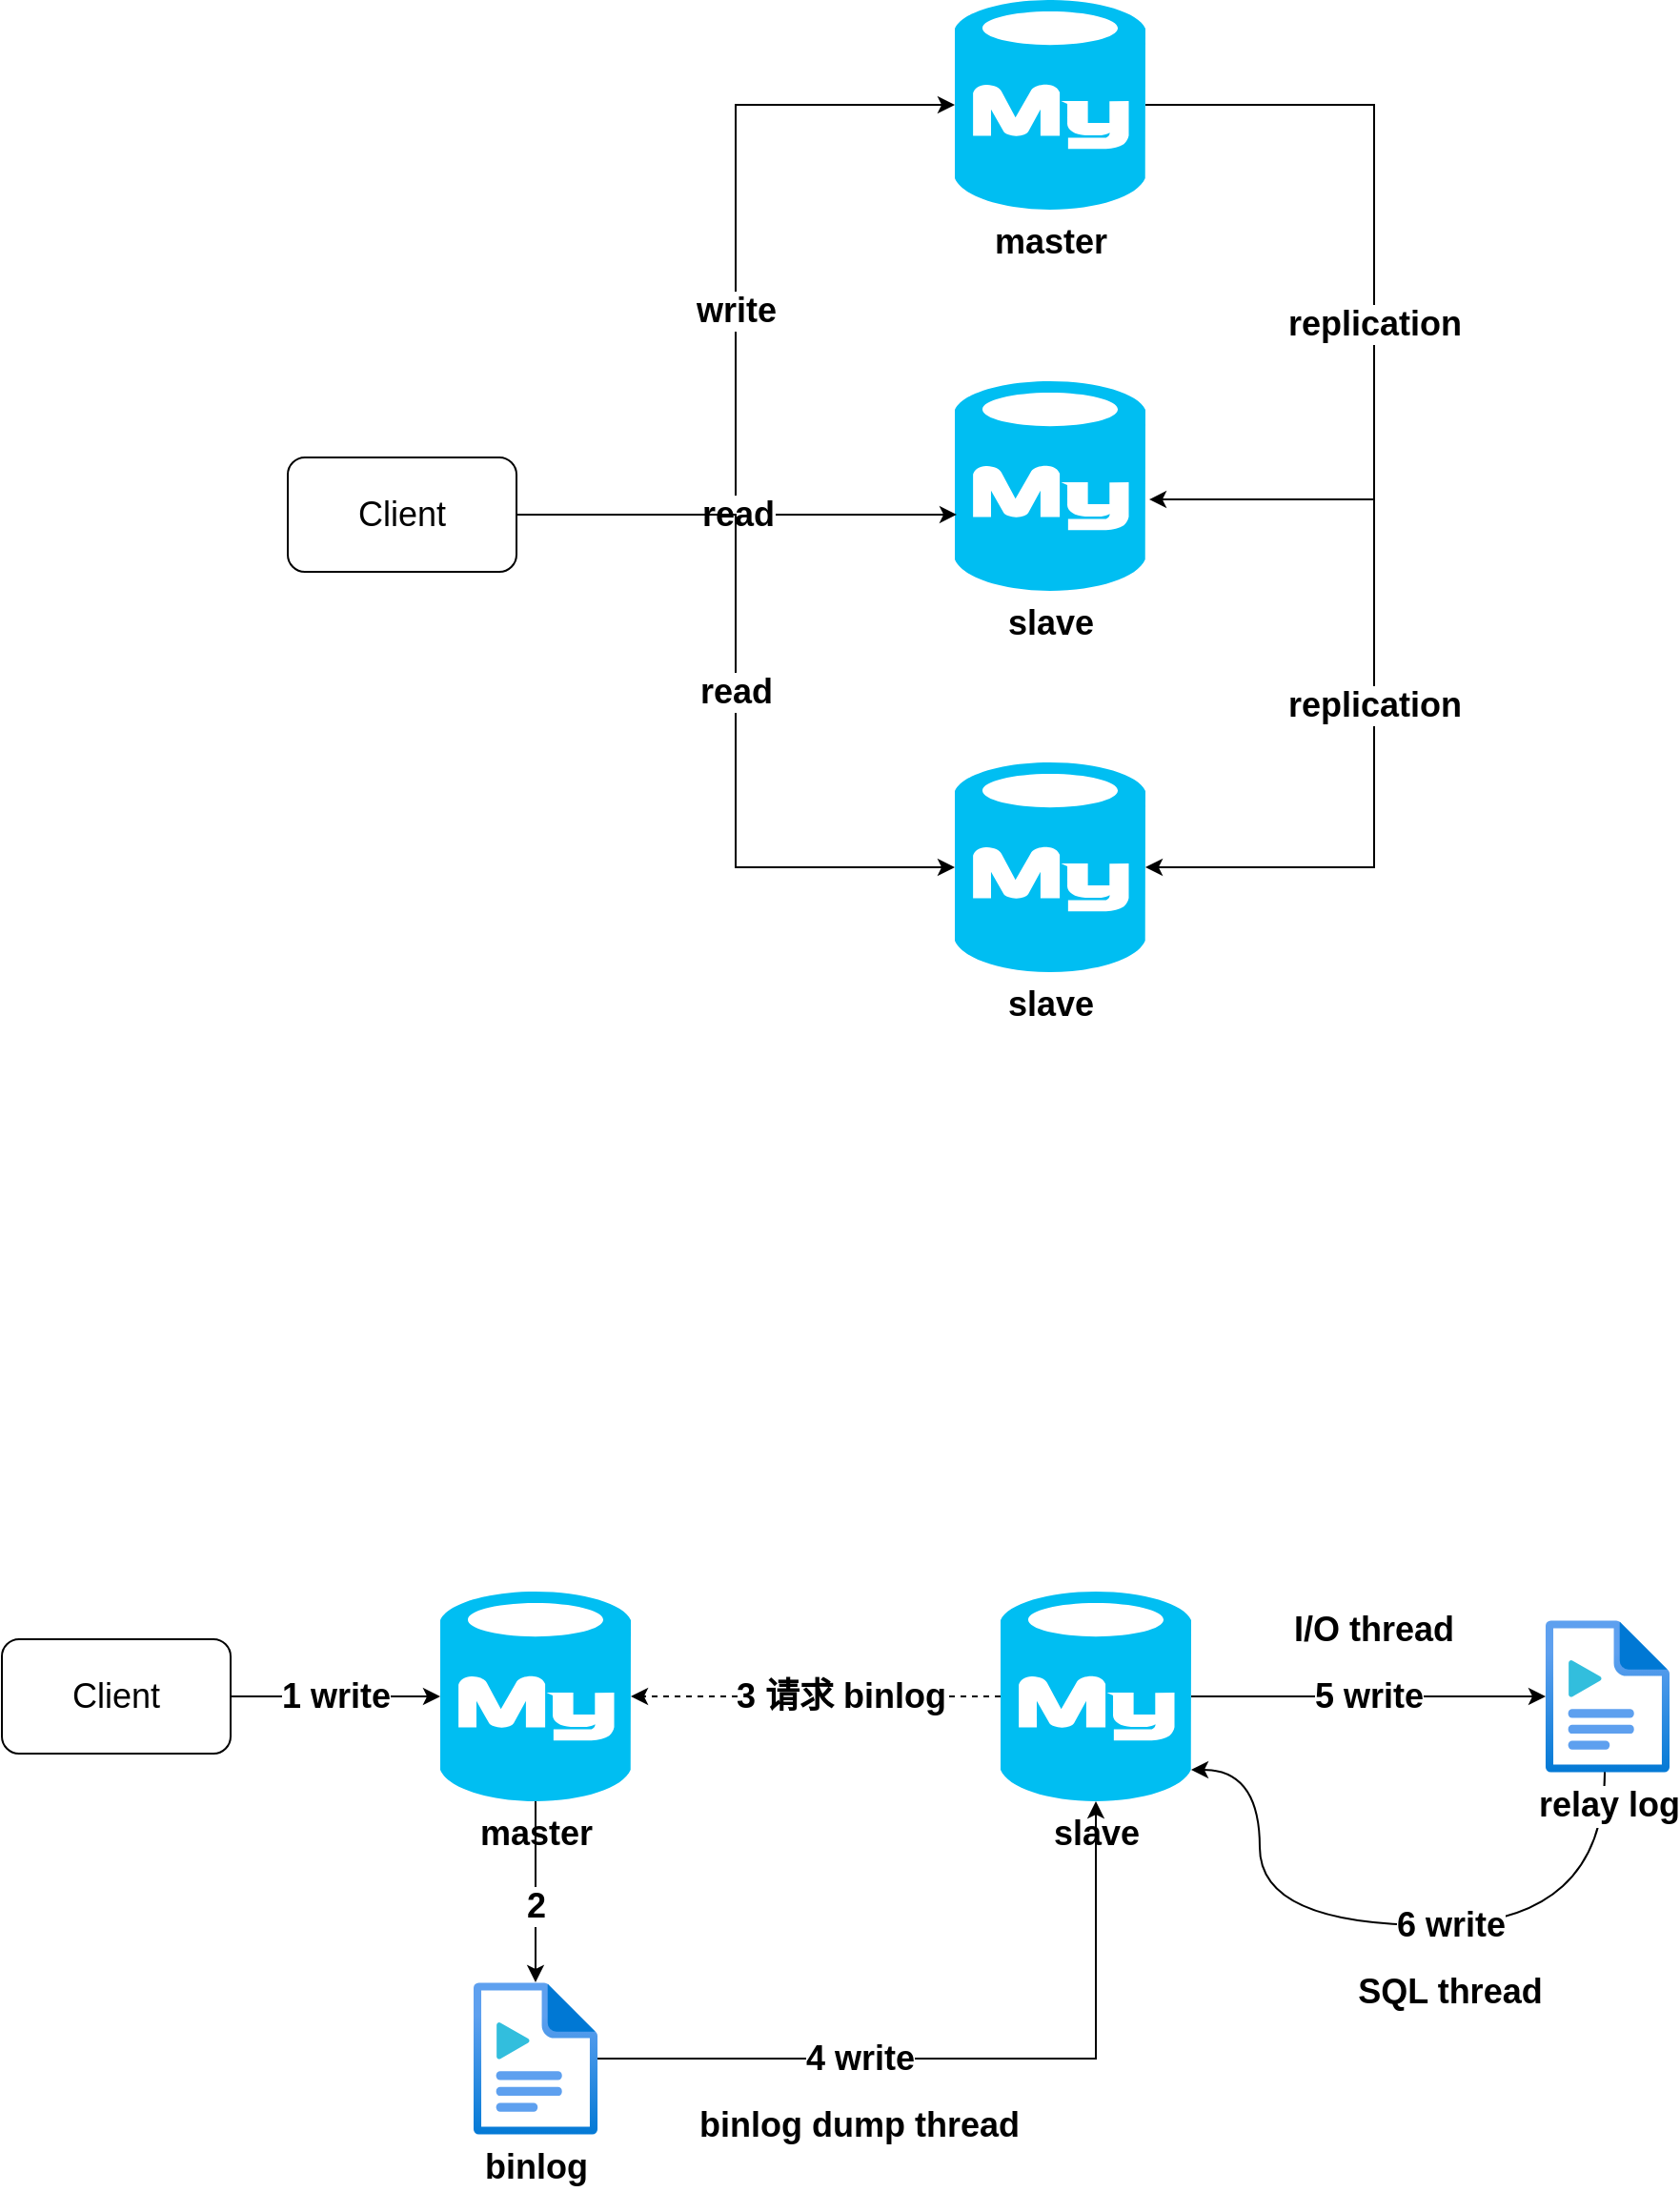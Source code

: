 <mxfile version="21.2.7" type="github">
  <diagram name="第 1 页" id="-dlh2YYQd3B3YwDSxHTu">
    <mxGraphModel dx="2261" dy="756" grid="1" gridSize="10" guides="1" tooltips="1" connect="1" arrows="1" fold="1" page="1" pageScale="1" pageWidth="827" pageHeight="1169" math="0" shadow="0">
      <root>
        <mxCell id="0" />
        <mxCell id="1" parent="0" />
        <mxCell id="mCb4LsVjQbuzS1WQIJIA-5" style="edgeStyle=orthogonalEdgeStyle;rounded=0;orthogonalLoop=1;jettySize=auto;html=1;entryX=1.02;entryY=0.564;entryDx=0;entryDy=0;entryPerimeter=0;exitX=1;exitY=0.5;exitDx=0;exitDy=0;exitPerimeter=0;" edge="1" parent="1" source="mCb4LsVjQbuzS1WQIJIA-1" target="mCb4LsVjQbuzS1WQIJIA-3">
          <mxGeometry relative="1" as="geometry">
            <Array as="points">
              <mxPoint x="610" y="175" />
              <mxPoint x="610" y="382" />
            </Array>
          </mxGeometry>
        </mxCell>
        <mxCell id="mCb4LsVjQbuzS1WQIJIA-6" value="&lt;b style=&quot;border-color: var(--border-color); font-size: 18px;&quot;&gt;replication&lt;/b&gt;" style="edgeStyle=orthogonalEdgeStyle;rounded=0;orthogonalLoop=1;jettySize=auto;html=1;entryX=1;entryY=0.5;entryDx=0;entryDy=0;entryPerimeter=0;exitX=1;exitY=0.5;exitDx=0;exitDy=0;exitPerimeter=0;" edge="1" parent="1" source="mCb4LsVjQbuzS1WQIJIA-1" target="mCb4LsVjQbuzS1WQIJIA-4">
          <mxGeometry x="-0.266" relative="1" as="geometry">
            <Array as="points">
              <mxPoint x="610" y="175" />
              <mxPoint x="610" y="575" />
            </Array>
            <mxPoint as="offset" />
          </mxGeometry>
        </mxCell>
        <mxCell id="mCb4LsVjQbuzS1WQIJIA-11" value="&lt;font style=&quot;font-size: 18px;&quot;&gt;&lt;b&gt;replication&lt;/b&gt;&lt;/font&gt;" style="edgeLabel;html=1;align=center;verticalAlign=middle;resizable=0;points=[];" vertex="1" connectable="0" parent="mCb4LsVjQbuzS1WQIJIA-6">
          <mxGeometry x="0.425" y="2" relative="1" as="geometry">
            <mxPoint x="-2" y="-21" as="offset" />
          </mxGeometry>
        </mxCell>
        <mxCell id="mCb4LsVjQbuzS1WQIJIA-1" value="&lt;font style=&quot;font-size: 18px;&quot;&gt;&lt;b&gt;master&lt;/b&gt;&lt;/font&gt;" style="verticalLabelPosition=bottom;html=1;verticalAlign=top;align=center;strokeColor=none;fillColor=#00BEF2;shape=mxgraph.azure.mysql_database;" vertex="1" parent="1">
          <mxGeometry x="390" y="120" width="100" height="110" as="geometry" />
        </mxCell>
        <mxCell id="mCb4LsVjQbuzS1WQIJIA-3" value="&lt;font style=&quot;font-size: 18px;&quot;&gt;&lt;b style=&quot;&quot;&gt;slave&lt;/b&gt;&lt;/font&gt;" style="verticalLabelPosition=bottom;html=1;verticalAlign=top;align=center;strokeColor=none;fillColor=#00BEF2;shape=mxgraph.azure.mysql_database;" vertex="1" parent="1">
          <mxGeometry x="390" y="320" width="100" height="110" as="geometry" />
        </mxCell>
        <mxCell id="mCb4LsVjQbuzS1WQIJIA-4" value="&lt;font style=&quot;font-size: 18px;&quot;&gt;&lt;b&gt;slave&lt;/b&gt;&lt;/font&gt;" style="verticalLabelPosition=bottom;html=1;verticalAlign=top;align=center;strokeColor=none;fillColor=#00BEF2;shape=mxgraph.azure.mysql_database;" vertex="1" parent="1">
          <mxGeometry x="390" y="520" width="100" height="110" as="geometry" />
        </mxCell>
        <mxCell id="mCb4LsVjQbuzS1WQIJIA-8" value="&lt;font style=&quot;font-size: 18px;&quot;&gt;&lt;b&gt;write&lt;/b&gt;&lt;/font&gt;" style="edgeStyle=orthogonalEdgeStyle;rounded=0;orthogonalLoop=1;jettySize=auto;html=1;entryX=0;entryY=0.5;entryDx=0;entryDy=0;entryPerimeter=0;" edge="1" parent="1" source="mCb4LsVjQbuzS1WQIJIA-7" target="mCb4LsVjQbuzS1WQIJIA-1">
          <mxGeometry relative="1" as="geometry" />
        </mxCell>
        <mxCell id="mCb4LsVjQbuzS1WQIJIA-9" value="&lt;font style=&quot;font-size: 18px;&quot;&gt;&lt;b&gt;read&lt;/b&gt;&lt;/font&gt;" style="edgeStyle=orthogonalEdgeStyle;rounded=0;orthogonalLoop=1;jettySize=auto;html=1;entryX=0.01;entryY=0.636;entryDx=0;entryDy=0;entryPerimeter=0;" edge="1" parent="1" source="mCb4LsVjQbuzS1WQIJIA-7" target="mCb4LsVjQbuzS1WQIJIA-3">
          <mxGeometry relative="1" as="geometry" />
        </mxCell>
        <mxCell id="mCb4LsVjQbuzS1WQIJIA-10" value="&lt;b&gt;&lt;font style=&quot;font-size: 18px;&quot;&gt;read&lt;/font&gt;&lt;/b&gt;" style="edgeStyle=orthogonalEdgeStyle;rounded=0;orthogonalLoop=1;jettySize=auto;html=1;entryX=0;entryY=0.5;entryDx=0;entryDy=0;entryPerimeter=0;" edge="1" parent="1" source="mCb4LsVjQbuzS1WQIJIA-7" target="mCb4LsVjQbuzS1WQIJIA-4">
          <mxGeometry relative="1" as="geometry" />
        </mxCell>
        <mxCell id="mCb4LsVjQbuzS1WQIJIA-7" value="&lt;font style=&quot;font-size: 18px;&quot;&gt;Client&lt;/font&gt;" style="rounded=1;whiteSpace=wrap;html=1;" vertex="1" parent="1">
          <mxGeometry x="40" y="360" width="120" height="60" as="geometry" />
        </mxCell>
        <mxCell id="mCb4LsVjQbuzS1WQIJIA-17" value="&lt;font style=&quot;font-size: 18px;&quot;&gt;&lt;b&gt;2&lt;/b&gt;&lt;/font&gt;" style="edgeStyle=orthogonalEdgeStyle;rounded=0;orthogonalLoop=1;jettySize=auto;html=1;" edge="1" parent="1" source="mCb4LsVjQbuzS1WQIJIA-12" target="mCb4LsVjQbuzS1WQIJIA-16">
          <mxGeometry x="0.158" relative="1" as="geometry">
            <mxPoint as="offset" />
          </mxGeometry>
        </mxCell>
        <mxCell id="mCb4LsVjQbuzS1WQIJIA-12" value="&lt;font style=&quot;font-size: 18px;&quot;&gt;&lt;b&gt;master&lt;/b&gt;&lt;/font&gt;" style="verticalLabelPosition=bottom;html=1;verticalAlign=top;align=center;strokeColor=none;fillColor=#00BEF2;shape=mxgraph.azure.mysql_database;" vertex="1" parent="1">
          <mxGeometry x="120" y="955" width="100" height="110" as="geometry" />
        </mxCell>
        <mxCell id="mCb4LsVjQbuzS1WQIJIA-15" value="&lt;font style=&quot;font-size: 18px;&quot;&gt;&lt;b&gt;1 write&lt;/b&gt;&lt;/font&gt;" style="edgeStyle=orthogonalEdgeStyle;rounded=0;orthogonalLoop=1;jettySize=auto;html=1;entryX=0;entryY=0.5;entryDx=0;entryDy=0;entryPerimeter=0;" edge="1" parent="1" source="mCb4LsVjQbuzS1WQIJIA-13" target="mCb4LsVjQbuzS1WQIJIA-12">
          <mxGeometry relative="1" as="geometry" />
        </mxCell>
        <mxCell id="mCb4LsVjQbuzS1WQIJIA-13" value="&lt;font style=&quot;font-size: 18px;&quot;&gt;Client&lt;/font&gt;" style="rounded=1;whiteSpace=wrap;html=1;" vertex="1" parent="1">
          <mxGeometry x="-110" y="980" width="120" height="60" as="geometry" />
        </mxCell>
        <mxCell id="mCb4LsVjQbuzS1WQIJIA-22" value="&lt;font style=&quot;font-size: 18px;&quot;&gt;&lt;b&gt;4 write&lt;/b&gt;&lt;/font&gt;" style="edgeStyle=orthogonalEdgeStyle;rounded=0;orthogonalLoop=1;jettySize=auto;html=1;entryX=0.5;entryY=1;entryDx=0;entryDy=0;entryPerimeter=0;" edge="1" parent="1" source="mCb4LsVjQbuzS1WQIJIA-16" target="mCb4LsVjQbuzS1WQIJIA-18">
          <mxGeometry x="-0.306" relative="1" as="geometry">
            <mxPoint as="offset" />
          </mxGeometry>
        </mxCell>
        <mxCell id="mCb4LsVjQbuzS1WQIJIA-16" value="&lt;font style=&quot;font-size: 18px;&quot;&gt;&lt;b&gt;binlog&lt;/b&gt;&lt;/font&gt;" style="image;aspect=fixed;html=1;points=[];align=center;fontSize=12;image=img/lib/azure2/general/Media_File.svg;" vertex="1" parent="1">
          <mxGeometry x="137.5" y="1160" width="65" height="80" as="geometry" />
        </mxCell>
        <mxCell id="mCb4LsVjQbuzS1WQIJIA-21" value="&lt;font style=&quot;font-size: 18px;&quot;&gt;&lt;b&gt;3 请求 binlog&lt;/b&gt;&lt;/font&gt;" style="edgeStyle=orthogonalEdgeStyle;rounded=0;orthogonalLoop=1;jettySize=auto;html=1;entryX=1;entryY=0.5;entryDx=0;entryDy=0;entryPerimeter=0;dashed=1;" edge="1" parent="1" source="mCb4LsVjQbuzS1WQIJIA-18" target="mCb4LsVjQbuzS1WQIJIA-12">
          <mxGeometry x="-0.134" relative="1" as="geometry">
            <mxPoint as="offset" />
          </mxGeometry>
        </mxCell>
        <mxCell id="mCb4LsVjQbuzS1WQIJIA-26" value="&lt;font style=&quot;font-size: 18px;&quot;&gt;&lt;b&gt;5 write&lt;/b&gt;&lt;/font&gt;" style="edgeStyle=orthogonalEdgeStyle;rounded=0;orthogonalLoop=1;jettySize=auto;html=1;" edge="1" parent="1" source="mCb4LsVjQbuzS1WQIJIA-18" target="mCb4LsVjQbuzS1WQIJIA-23">
          <mxGeometry relative="1" as="geometry" />
        </mxCell>
        <mxCell id="mCb4LsVjQbuzS1WQIJIA-18" value="&lt;font style=&quot;font-size: 18px;&quot;&gt;&lt;b&gt;slave&lt;/b&gt;&lt;/font&gt;" style="verticalLabelPosition=bottom;html=1;verticalAlign=top;align=center;strokeColor=none;fillColor=#00BEF2;shape=mxgraph.azure.mysql_database;" vertex="1" parent="1">
          <mxGeometry x="414" y="955" width="100" height="110" as="geometry" />
        </mxCell>
        <mxCell id="mCb4LsVjQbuzS1WQIJIA-30" value="&lt;font style=&quot;font-size: 18px;&quot;&gt;&lt;b&gt;6 write&lt;/b&gt;&lt;/font&gt;" style="rounded=0;orthogonalLoop=1;jettySize=auto;html=1;entryX=1;entryY=0.85;entryDx=0;entryDy=0;entryPerimeter=0;exitX=0.477;exitY=0.975;exitDx=0;exitDy=0;exitPerimeter=0;edgeStyle=orthogonalEdgeStyle;curved=1;" edge="1" parent="1" source="mCb4LsVjQbuzS1WQIJIA-23" target="mCb4LsVjQbuzS1WQIJIA-18">
          <mxGeometry x="-0.14" relative="1" as="geometry">
            <Array as="points">
              <mxPoint x="732" y="1130" />
              <mxPoint x="550" y="1130" />
              <mxPoint x="550" y="1049" />
            </Array>
            <mxPoint as="offset" />
          </mxGeometry>
        </mxCell>
        <mxCell id="mCb4LsVjQbuzS1WQIJIA-23" value="&lt;font style=&quot;font-size: 18px;&quot;&gt;&lt;b&gt;relay log&lt;/b&gt;&lt;/font&gt;" style="image;aspect=fixed;html=1;points=[];align=center;fontSize=12;image=img/lib/azure2/general/Media_File.svg;" vertex="1" parent="1">
          <mxGeometry x="700" y="970" width="65" height="80" as="geometry" />
        </mxCell>
        <mxCell id="mCb4LsVjQbuzS1WQIJIA-27" value="&lt;font style=&quot;font-size: 18px;&quot;&gt;&lt;b&gt;binlog dump thread&lt;/b&gt;&lt;/font&gt;" style="text;html=1;strokeColor=none;fillColor=none;align=center;verticalAlign=middle;whiteSpace=wrap;rounded=0;" vertex="1" parent="1">
          <mxGeometry x="250" y="1220" width="180" height="30" as="geometry" />
        </mxCell>
        <mxCell id="mCb4LsVjQbuzS1WQIJIA-28" value="&lt;font style=&quot;font-size: 18px;&quot;&gt;&lt;b&gt;I/O thread&lt;/b&gt;&lt;/font&gt;" style="text;html=1;strokeColor=none;fillColor=none;align=center;verticalAlign=middle;whiteSpace=wrap;rounded=0;" vertex="1" parent="1">
          <mxGeometry x="550" y="960" width="120" height="30" as="geometry" />
        </mxCell>
        <mxCell id="mCb4LsVjQbuzS1WQIJIA-31" value="&lt;font style=&quot;font-size: 18px;&quot;&gt;&lt;b&gt;SQL thread&lt;/b&gt;&lt;/font&gt;" style="text;html=1;strokeColor=none;fillColor=none;align=center;verticalAlign=middle;whiteSpace=wrap;rounded=0;" vertex="1" parent="1">
          <mxGeometry x="590" y="1150" width="120" height="30" as="geometry" />
        </mxCell>
      </root>
    </mxGraphModel>
  </diagram>
</mxfile>
